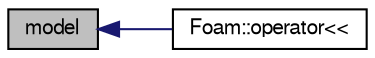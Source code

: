 digraph "model"
{
  bgcolor="transparent";
  edge [fontname="FreeSans",fontsize="10",labelfontname="FreeSans",labelfontsize="10"];
  node [fontname="FreeSans",fontsize="10",shape=record];
  rankdir="LR";
  Node30 [label="model",height=0.2,width=0.4,color="black", fillcolor="grey75", style="filled", fontcolor="black"];
  Node30 -> Node31 [dir="back",color="midnightblue",fontsize="10",style="solid",fontname="FreeSans"];
  Node31 [label="Foam::operator\<\<",height=0.2,width=0.4,color="black",URL="$a21124.html#a0034a9c9396a3cb4f02f594753f5a989"];
}

